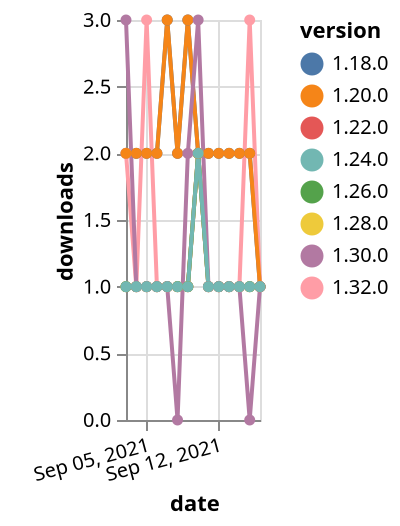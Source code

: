 {"$schema": "https://vega.github.io/schema/vega-lite/v5.json", "description": "A simple bar chart with embedded data.", "data": {"values": [{"date": "2021-09-03", "total": 2391, "delta": 2, "version": "1.18.0"}, {"date": "2021-09-04", "total": 2393, "delta": 2, "version": "1.18.0"}, {"date": "2021-09-05", "total": 2395, "delta": 2, "version": "1.18.0"}, {"date": "2021-09-06", "total": 2397, "delta": 2, "version": "1.18.0"}, {"date": "2021-09-07", "total": 2400, "delta": 3, "version": "1.18.0"}, {"date": "2021-09-08", "total": 2402, "delta": 2, "version": "1.18.0"}, {"date": "2021-09-09", "total": 2405, "delta": 3, "version": "1.18.0"}, {"date": "2021-09-10", "total": 2407, "delta": 2, "version": "1.18.0"}, {"date": "2021-09-11", "total": 2409, "delta": 2, "version": "1.18.0"}, {"date": "2021-09-12", "total": 2411, "delta": 2, "version": "1.18.0"}, {"date": "2021-09-13", "total": 2413, "delta": 2, "version": "1.18.0"}, {"date": "2021-09-14", "total": 2415, "delta": 2, "version": "1.18.0"}, {"date": "2021-09-15", "total": 2417, "delta": 2, "version": "1.18.0"}, {"date": "2021-09-16", "total": 2418, "delta": 1, "version": "1.18.0"}, {"date": "2021-09-03", "total": 115, "delta": 2, "version": "1.32.0"}, {"date": "2021-09-04", "total": 116, "delta": 1, "version": "1.32.0"}, {"date": "2021-09-05", "total": 119, "delta": 3, "version": "1.32.0"}, {"date": "2021-09-06", "total": 120, "delta": 1, "version": "1.32.0"}, {"date": "2021-09-07", "total": 121, "delta": 1, "version": "1.32.0"}, {"date": "2021-09-08", "total": 122, "delta": 1, "version": "1.32.0"}, {"date": "2021-09-09", "total": 123, "delta": 1, "version": "1.32.0"}, {"date": "2021-09-10", "total": 125, "delta": 2, "version": "1.32.0"}, {"date": "2021-09-11", "total": 126, "delta": 1, "version": "1.32.0"}, {"date": "2021-09-12", "total": 127, "delta": 1, "version": "1.32.0"}, {"date": "2021-09-13", "total": 128, "delta": 1, "version": "1.32.0"}, {"date": "2021-09-14", "total": 129, "delta": 1, "version": "1.32.0"}, {"date": "2021-09-15", "total": 132, "delta": 3, "version": "1.32.0"}, {"date": "2021-09-16", "total": 133, "delta": 1, "version": "1.32.0"}, {"date": "2021-09-03", "total": 227, "delta": 1, "version": "1.22.0"}, {"date": "2021-09-04", "total": 228, "delta": 1, "version": "1.22.0"}, {"date": "2021-09-05", "total": 229, "delta": 1, "version": "1.22.0"}, {"date": "2021-09-06", "total": 230, "delta": 1, "version": "1.22.0"}, {"date": "2021-09-07", "total": 231, "delta": 1, "version": "1.22.0"}, {"date": "2021-09-08", "total": 232, "delta": 1, "version": "1.22.0"}, {"date": "2021-09-09", "total": 233, "delta": 1, "version": "1.22.0"}, {"date": "2021-09-10", "total": 235, "delta": 2, "version": "1.22.0"}, {"date": "2021-09-11", "total": 236, "delta": 1, "version": "1.22.0"}, {"date": "2021-09-12", "total": 237, "delta": 1, "version": "1.22.0"}, {"date": "2021-09-13", "total": 238, "delta": 1, "version": "1.22.0"}, {"date": "2021-09-14", "total": 239, "delta": 1, "version": "1.22.0"}, {"date": "2021-09-15", "total": 240, "delta": 1, "version": "1.22.0"}, {"date": "2021-09-16", "total": 241, "delta": 1, "version": "1.22.0"}, {"date": "2021-09-03", "total": 154, "delta": 1, "version": "1.28.0"}, {"date": "2021-09-04", "total": 155, "delta": 1, "version": "1.28.0"}, {"date": "2021-09-05", "total": 156, "delta": 1, "version": "1.28.0"}, {"date": "2021-09-06", "total": 157, "delta": 1, "version": "1.28.0"}, {"date": "2021-09-07", "total": 158, "delta": 1, "version": "1.28.0"}, {"date": "2021-09-08", "total": 159, "delta": 1, "version": "1.28.0"}, {"date": "2021-09-09", "total": 160, "delta": 1, "version": "1.28.0"}, {"date": "2021-09-10", "total": 162, "delta": 2, "version": "1.28.0"}, {"date": "2021-09-11", "total": 163, "delta": 1, "version": "1.28.0"}, {"date": "2021-09-12", "total": 164, "delta": 1, "version": "1.28.0"}, {"date": "2021-09-13", "total": 165, "delta": 1, "version": "1.28.0"}, {"date": "2021-09-14", "total": 166, "delta": 1, "version": "1.28.0"}, {"date": "2021-09-15", "total": 167, "delta": 1, "version": "1.28.0"}, {"date": "2021-09-16", "total": 168, "delta": 1, "version": "1.28.0"}, {"date": "2021-09-03", "total": 178, "delta": 1, "version": "1.26.0"}, {"date": "2021-09-04", "total": 179, "delta": 1, "version": "1.26.0"}, {"date": "2021-09-05", "total": 180, "delta": 1, "version": "1.26.0"}, {"date": "2021-09-06", "total": 181, "delta": 1, "version": "1.26.0"}, {"date": "2021-09-07", "total": 182, "delta": 1, "version": "1.26.0"}, {"date": "2021-09-08", "total": 183, "delta": 1, "version": "1.26.0"}, {"date": "2021-09-09", "total": 184, "delta": 1, "version": "1.26.0"}, {"date": "2021-09-10", "total": 186, "delta": 2, "version": "1.26.0"}, {"date": "2021-09-11", "total": 187, "delta": 1, "version": "1.26.0"}, {"date": "2021-09-12", "total": 188, "delta": 1, "version": "1.26.0"}, {"date": "2021-09-13", "total": 189, "delta": 1, "version": "1.26.0"}, {"date": "2021-09-14", "total": 190, "delta": 1, "version": "1.26.0"}, {"date": "2021-09-15", "total": 191, "delta": 1, "version": "1.26.0"}, {"date": "2021-09-16", "total": 192, "delta": 1, "version": "1.26.0"}, {"date": "2021-09-03", "total": 2239, "delta": 2, "version": "1.20.0"}, {"date": "2021-09-04", "total": 2241, "delta": 2, "version": "1.20.0"}, {"date": "2021-09-05", "total": 2243, "delta": 2, "version": "1.20.0"}, {"date": "2021-09-06", "total": 2245, "delta": 2, "version": "1.20.0"}, {"date": "2021-09-07", "total": 2248, "delta": 3, "version": "1.20.0"}, {"date": "2021-09-08", "total": 2250, "delta": 2, "version": "1.20.0"}, {"date": "2021-09-09", "total": 2253, "delta": 3, "version": "1.20.0"}, {"date": "2021-09-10", "total": 2255, "delta": 2, "version": "1.20.0"}, {"date": "2021-09-11", "total": 2257, "delta": 2, "version": "1.20.0"}, {"date": "2021-09-12", "total": 2259, "delta": 2, "version": "1.20.0"}, {"date": "2021-09-13", "total": 2261, "delta": 2, "version": "1.20.0"}, {"date": "2021-09-14", "total": 2263, "delta": 2, "version": "1.20.0"}, {"date": "2021-09-15", "total": 2265, "delta": 2, "version": "1.20.0"}, {"date": "2021-09-16", "total": 2266, "delta": 1, "version": "1.20.0"}, {"date": "2021-09-03", "total": 175, "delta": 3, "version": "1.30.0"}, {"date": "2021-09-04", "total": 176, "delta": 1, "version": "1.30.0"}, {"date": "2021-09-05", "total": 177, "delta": 1, "version": "1.30.0"}, {"date": "2021-09-06", "total": 178, "delta": 1, "version": "1.30.0"}, {"date": "2021-09-07", "total": 179, "delta": 1, "version": "1.30.0"}, {"date": "2021-09-08", "total": 179, "delta": 0, "version": "1.30.0"}, {"date": "2021-09-09", "total": 181, "delta": 2, "version": "1.30.0"}, {"date": "2021-09-10", "total": 184, "delta": 3, "version": "1.30.0"}, {"date": "2021-09-11", "total": 185, "delta": 1, "version": "1.30.0"}, {"date": "2021-09-12", "total": 186, "delta": 1, "version": "1.30.0"}, {"date": "2021-09-13", "total": 187, "delta": 1, "version": "1.30.0"}, {"date": "2021-09-14", "total": 188, "delta": 1, "version": "1.30.0"}, {"date": "2021-09-15", "total": 188, "delta": 0, "version": "1.30.0"}, {"date": "2021-09-16", "total": 189, "delta": 1, "version": "1.30.0"}, {"date": "2021-09-03", "total": 191, "delta": 1, "version": "1.24.0"}, {"date": "2021-09-04", "total": 192, "delta": 1, "version": "1.24.0"}, {"date": "2021-09-05", "total": 193, "delta": 1, "version": "1.24.0"}, {"date": "2021-09-06", "total": 194, "delta": 1, "version": "1.24.0"}, {"date": "2021-09-07", "total": 195, "delta": 1, "version": "1.24.0"}, {"date": "2021-09-08", "total": 196, "delta": 1, "version": "1.24.0"}, {"date": "2021-09-09", "total": 197, "delta": 1, "version": "1.24.0"}, {"date": "2021-09-10", "total": 199, "delta": 2, "version": "1.24.0"}, {"date": "2021-09-11", "total": 200, "delta": 1, "version": "1.24.0"}, {"date": "2021-09-12", "total": 201, "delta": 1, "version": "1.24.0"}, {"date": "2021-09-13", "total": 202, "delta": 1, "version": "1.24.0"}, {"date": "2021-09-14", "total": 203, "delta": 1, "version": "1.24.0"}, {"date": "2021-09-15", "total": 204, "delta": 1, "version": "1.24.0"}, {"date": "2021-09-16", "total": 205, "delta": 1, "version": "1.24.0"}]}, "width": "container", "mark": {"type": "line", "point": {"filled": true}}, "encoding": {"x": {"field": "date", "type": "temporal", "timeUnit": "yearmonthdate", "title": "date", "axis": {"labelAngle": -15}}, "y": {"field": "delta", "type": "quantitative", "title": "downloads"}, "color": {"field": "version", "type": "nominal"}, "tooltip": {"field": "delta"}}}